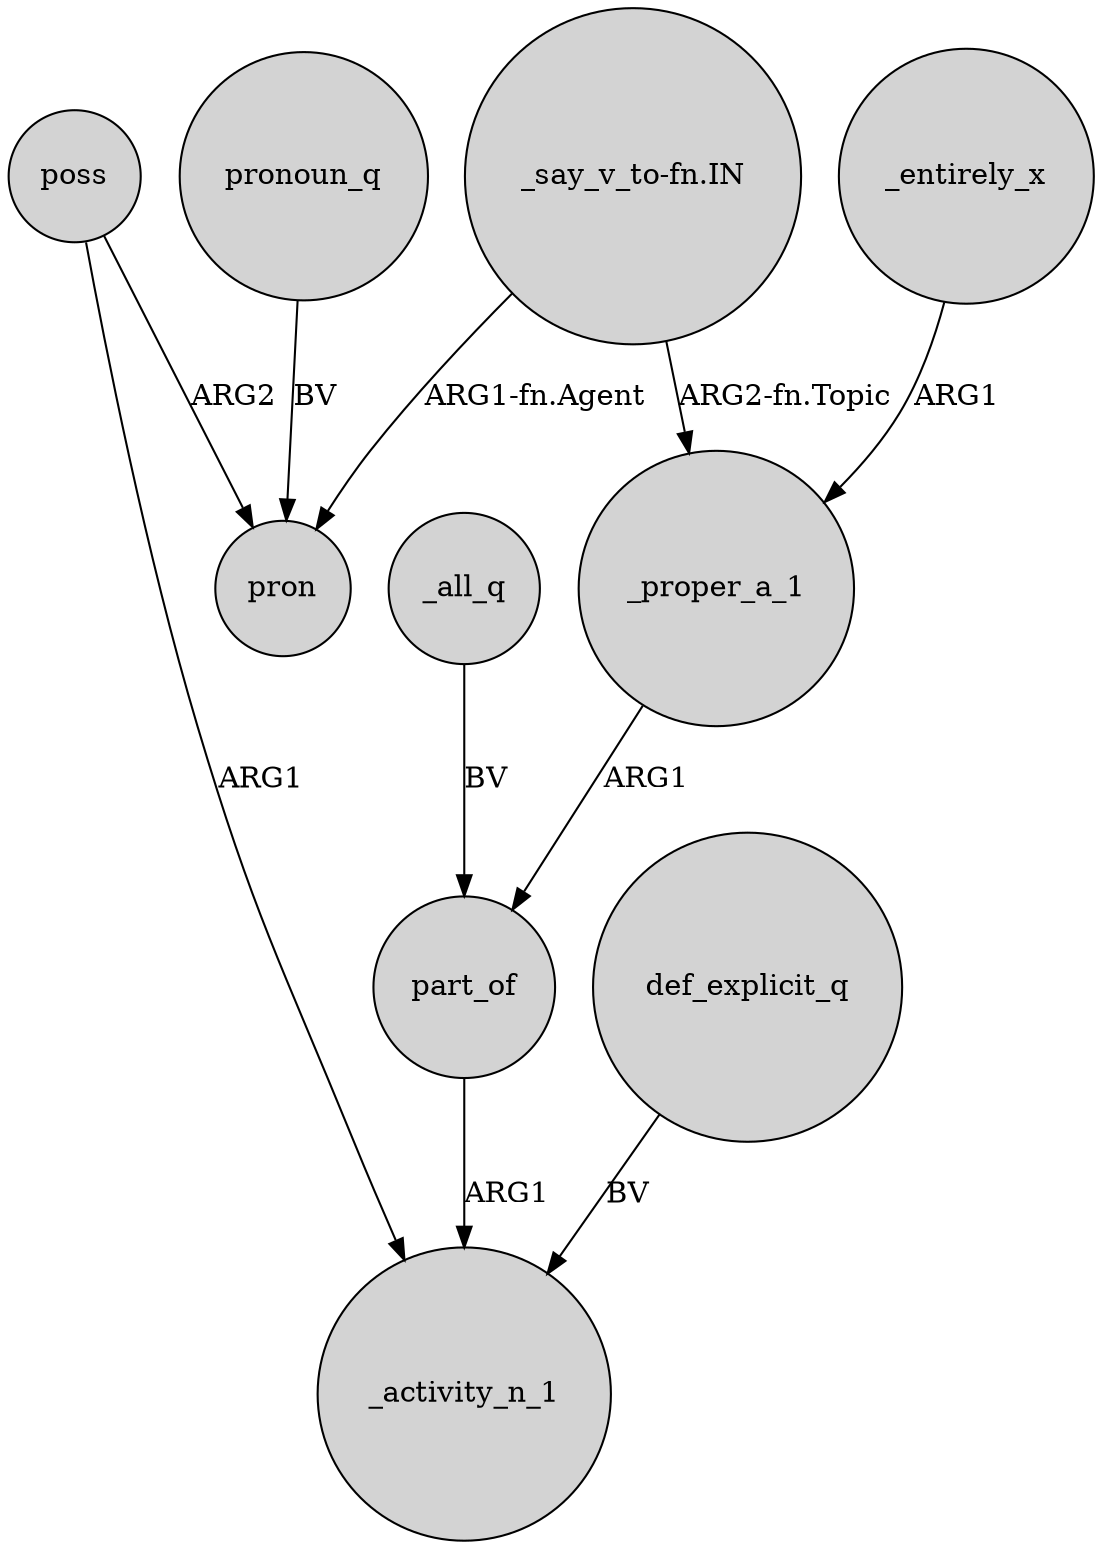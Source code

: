 digraph {
	node [shape=circle style=filled]
	part_of -> _activity_n_1 [label=ARG1]
	poss -> _activity_n_1 [label=ARG1]
	_all_q -> part_of [label=BV]
	poss -> pron [label=ARG2]
	_proper_a_1 -> part_of [label=ARG1]
	_entirely_x -> _proper_a_1 [label=ARG1]
	"_say_v_to-fn.IN" -> _proper_a_1 [label="ARG2-fn.Topic"]
	def_explicit_q -> _activity_n_1 [label=BV]
	"_say_v_to-fn.IN" -> pron [label="ARG1-fn.Agent"]
	pronoun_q -> pron [label=BV]
}
